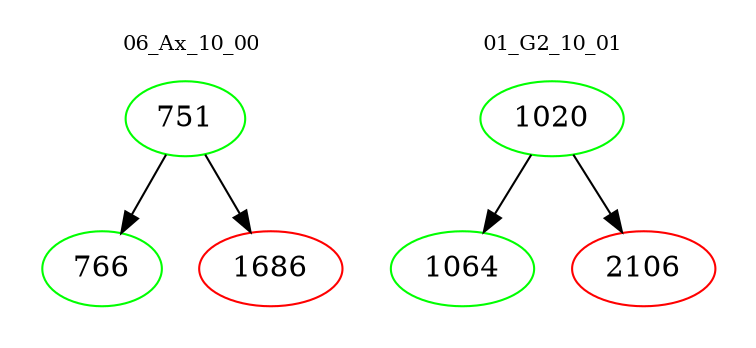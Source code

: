 digraph{
subgraph cluster_0 {
color = white
label = "06_Ax_10_00";
fontsize=10;
T0_751 [label="751", color="green"]
T0_751 -> T0_766 [color="black"]
T0_766 [label="766", color="green"]
T0_751 -> T0_1686 [color="black"]
T0_1686 [label="1686", color="red"]
}
subgraph cluster_1 {
color = white
label = "01_G2_10_01";
fontsize=10;
T1_1020 [label="1020", color="green"]
T1_1020 -> T1_1064 [color="black"]
T1_1064 [label="1064", color="green"]
T1_1020 -> T1_2106 [color="black"]
T1_2106 [label="2106", color="red"]
}
}
